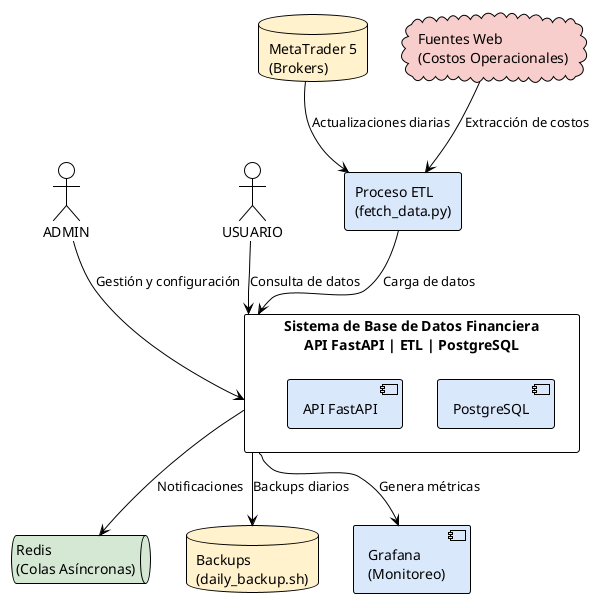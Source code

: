 @startuml
!theme plain

actor "ADMIN" as admin
actor "USUARIO" as usuario

database "MetaTrader 5\n(Brokers)" as metatrader #FFF2CC
cloud "Fuentes Web\n(Costos Operacionales)" as web #F8CECC

rectangle "Proceso ETL\n(fetch_data.py)" as etl #DAE8FC

rectangle "Sistema de Base de Datos Financiera\nAPI FastAPI | ETL | PostgreSQL" as sistema {
    component "PostgreSQL" as db #DAE8FC
    component "API FastAPI" as api #DAE8FC
}

queue "Redis\n(Colas Asíncronas)" as redis #D5E8D4
database "Backups\n(daily_backup.sh)" as backups #FFF2CC
component "Grafana\n(Monitoreo)" as grafana #DAE8FC

' Conexiones principales
metatrader --> etl : Actualizaciones diarias
web --> etl : Extracción de costos
etl --> sistema : Carga de datos

usuario --> sistema : Consulta de datos
admin --> sistema : Gestión y configuración

sistema --> redis : Notificaciones
sistema --> grafana : Genera métricas
sistema --> backups : Backups diarios

@enduml

